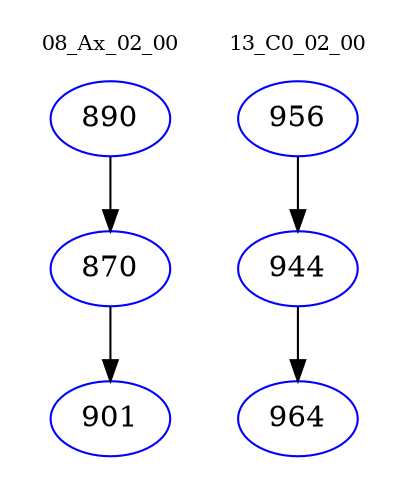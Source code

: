 digraph{
subgraph cluster_0 {
color = white
label = "08_Ax_02_00";
fontsize=10;
T0_890 [label="890", color="blue"]
T0_890 -> T0_870 [color="black"]
T0_870 [label="870", color="blue"]
T0_870 -> T0_901 [color="black"]
T0_901 [label="901", color="blue"]
}
subgraph cluster_1 {
color = white
label = "13_C0_02_00";
fontsize=10;
T1_956 [label="956", color="blue"]
T1_956 -> T1_944 [color="black"]
T1_944 [label="944", color="blue"]
T1_944 -> T1_964 [color="black"]
T1_964 [label="964", color="blue"]
}
}
